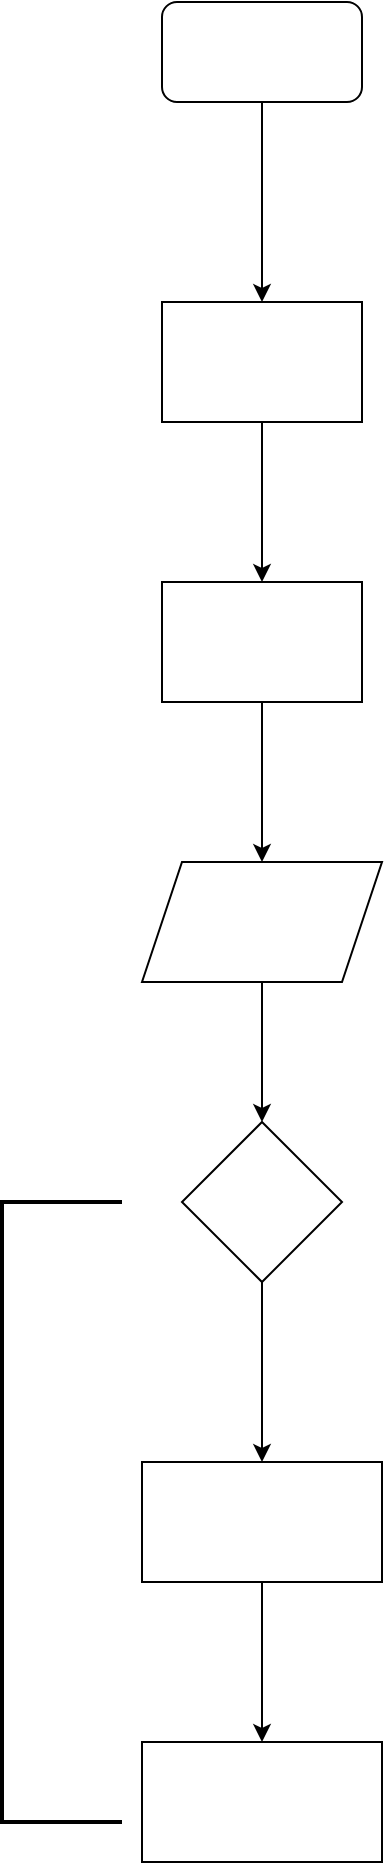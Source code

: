 <mxfile version="20.2.5" type="github"><diagram id="Zjc5kxPF3DXFodzatWTs" name="Page-1"><mxGraphModel dx="490" dy="2645" grid="1" gridSize="10" guides="1" tooltips="1" connect="1" arrows="1" fold="1" page="1" pageScale="1" pageWidth="850" pageHeight="1100" math="0" shadow="0"><root><mxCell id="0"/><mxCell id="1" parent="0"/><mxCell id="ApNunxE2ewuxEMOYfsAa-14" value="" style="edgeStyle=orthogonalEdgeStyle;rounded=0;orthogonalLoop=1;jettySize=auto;html=1;" edge="1" parent="1" source="ApNunxE2ewuxEMOYfsAa-1" target="ApNunxE2ewuxEMOYfsAa-2"><mxGeometry relative="1" as="geometry"/></mxCell><mxCell id="ApNunxE2ewuxEMOYfsAa-1" value="" style="rounded=1;whiteSpace=wrap;html=1;" vertex="1" parent="1"><mxGeometry x="180" y="-1570" width="100" height="50" as="geometry"/></mxCell><mxCell id="ApNunxE2ewuxEMOYfsAa-4" value="" style="edgeStyle=orthogonalEdgeStyle;rounded=0;orthogonalLoop=1;jettySize=auto;html=1;" edge="1" parent="1" source="ApNunxE2ewuxEMOYfsAa-2" target="ApNunxE2ewuxEMOYfsAa-3"><mxGeometry relative="1" as="geometry"/></mxCell><mxCell id="ApNunxE2ewuxEMOYfsAa-2" value="" style="rounded=0;whiteSpace=wrap;html=1;" vertex="1" parent="1"><mxGeometry x="180" y="-1420" width="100" height="60" as="geometry"/></mxCell><mxCell id="ApNunxE2ewuxEMOYfsAa-6" value="" style="edgeStyle=orthogonalEdgeStyle;rounded=0;orthogonalLoop=1;jettySize=auto;html=1;" edge="1" parent="1" source="ApNunxE2ewuxEMOYfsAa-3" target="ApNunxE2ewuxEMOYfsAa-5"><mxGeometry relative="1" as="geometry"/></mxCell><mxCell id="ApNunxE2ewuxEMOYfsAa-3" value="" style="rounded=0;whiteSpace=wrap;html=1;" vertex="1" parent="1"><mxGeometry x="180" y="-1280" width="100" height="60" as="geometry"/></mxCell><mxCell id="ApNunxE2ewuxEMOYfsAa-8" value="" style="edgeStyle=orthogonalEdgeStyle;rounded=0;orthogonalLoop=1;jettySize=auto;html=1;" edge="1" parent="1" source="ApNunxE2ewuxEMOYfsAa-5" target="ApNunxE2ewuxEMOYfsAa-7"><mxGeometry relative="1" as="geometry"/></mxCell><mxCell id="ApNunxE2ewuxEMOYfsAa-5" value="" style="shape=parallelogram;perimeter=parallelogramPerimeter;whiteSpace=wrap;html=1;fixedSize=1;rounded=0;" vertex="1" parent="1"><mxGeometry x="170" y="-1140" width="120" height="60" as="geometry"/></mxCell><mxCell id="ApNunxE2ewuxEMOYfsAa-10" value="" style="edgeStyle=orthogonalEdgeStyle;rounded=0;orthogonalLoop=1;jettySize=auto;html=1;" edge="1" parent="1" source="ApNunxE2ewuxEMOYfsAa-7" target="ApNunxE2ewuxEMOYfsAa-9"><mxGeometry relative="1" as="geometry"/></mxCell><mxCell id="ApNunxE2ewuxEMOYfsAa-7" value="" style="rhombus;whiteSpace=wrap;html=1;rounded=0;" vertex="1" parent="1"><mxGeometry x="190" y="-1010" width="80" height="80" as="geometry"/></mxCell><mxCell id="ApNunxE2ewuxEMOYfsAa-12" value="" style="edgeStyle=orthogonalEdgeStyle;rounded=0;orthogonalLoop=1;jettySize=auto;html=1;" edge="1" parent="1" source="ApNunxE2ewuxEMOYfsAa-9" target="ApNunxE2ewuxEMOYfsAa-11"><mxGeometry relative="1" as="geometry"/></mxCell><mxCell id="ApNunxE2ewuxEMOYfsAa-9" value="" style="whiteSpace=wrap;html=1;rounded=0;" vertex="1" parent="1"><mxGeometry x="170" y="-840" width="120" height="60" as="geometry"/></mxCell><mxCell id="ApNunxE2ewuxEMOYfsAa-11" value="" style="whiteSpace=wrap;html=1;rounded=0;" vertex="1" parent="1"><mxGeometry x="170" y="-700" width="120" height="60" as="geometry"/></mxCell><mxCell id="ApNunxE2ewuxEMOYfsAa-15" value="" style="strokeWidth=2;html=1;shape=mxgraph.flowchart.annotation_1;align=left;pointerEvents=1;" vertex="1" parent="1"><mxGeometry x="100" y="-970" width="60" height="310" as="geometry"/></mxCell></root></mxGraphModel></diagram></mxfile>